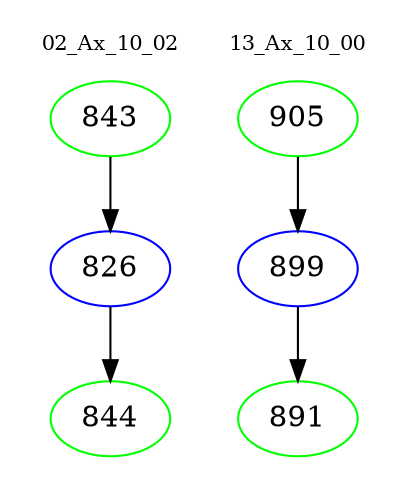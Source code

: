 digraph{
subgraph cluster_0 {
color = white
label = "02_Ax_10_02";
fontsize=10;
T0_843 [label="843", color="green"]
T0_843 -> T0_826 [color="black"]
T0_826 [label="826", color="blue"]
T0_826 -> T0_844 [color="black"]
T0_844 [label="844", color="green"]
}
subgraph cluster_1 {
color = white
label = "13_Ax_10_00";
fontsize=10;
T1_905 [label="905", color="green"]
T1_905 -> T1_899 [color="black"]
T1_899 [label="899", color="blue"]
T1_899 -> T1_891 [color="black"]
T1_891 [label="891", color="green"]
}
}
